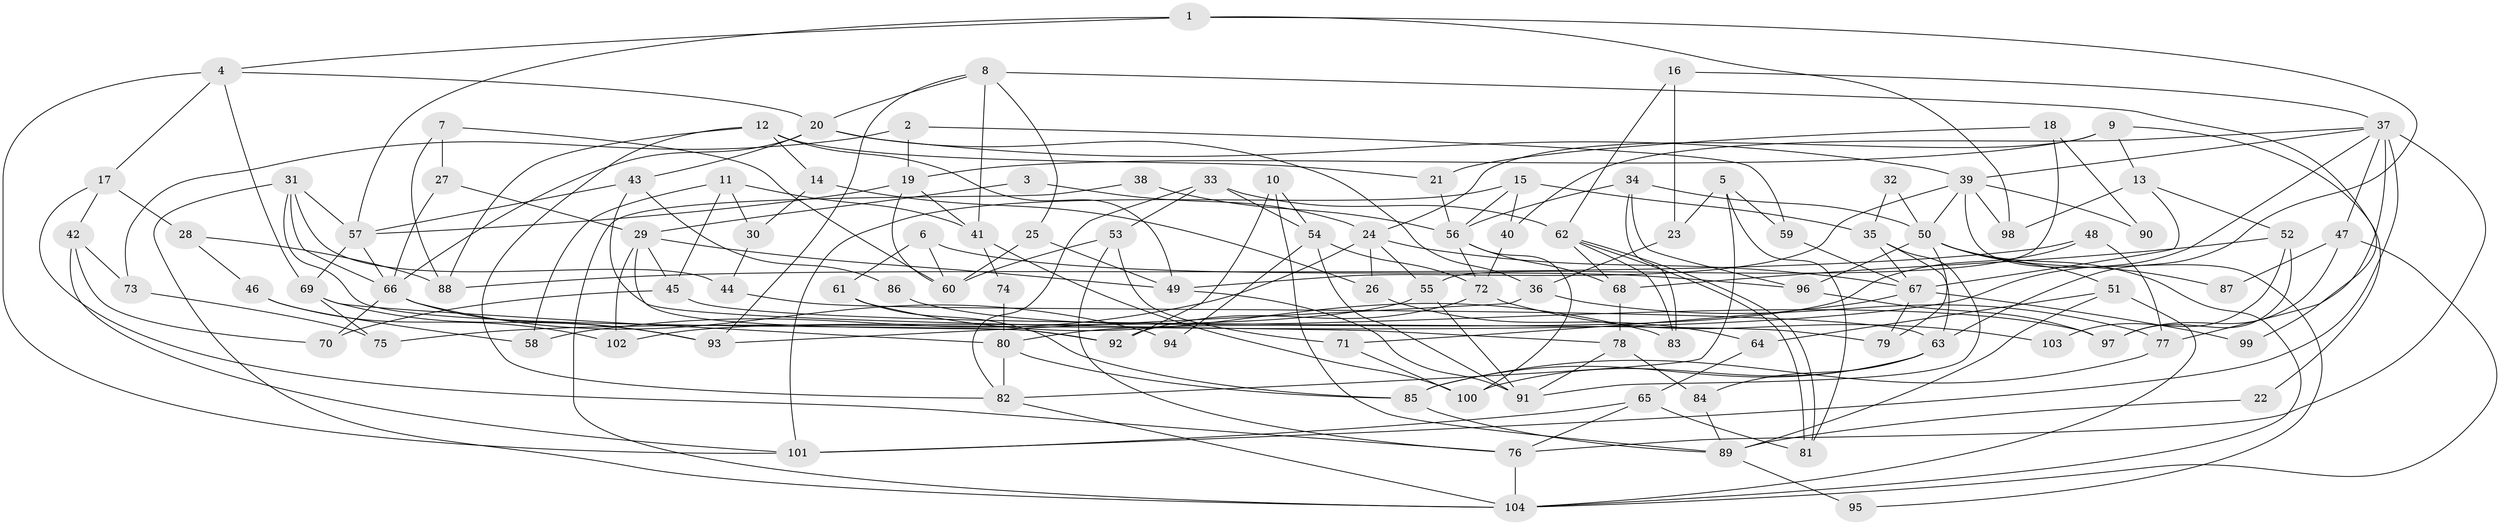 // Generated by graph-tools (version 1.1) at 2025/26/03/09/25 03:26:09]
// undirected, 104 vertices, 208 edges
graph export_dot {
graph [start="1"]
  node [color=gray90,style=filled];
  1;
  2;
  3;
  4;
  5;
  6;
  7;
  8;
  9;
  10;
  11;
  12;
  13;
  14;
  15;
  16;
  17;
  18;
  19;
  20;
  21;
  22;
  23;
  24;
  25;
  26;
  27;
  28;
  29;
  30;
  31;
  32;
  33;
  34;
  35;
  36;
  37;
  38;
  39;
  40;
  41;
  42;
  43;
  44;
  45;
  46;
  47;
  48;
  49;
  50;
  51;
  52;
  53;
  54;
  55;
  56;
  57;
  58;
  59;
  60;
  61;
  62;
  63;
  64;
  65;
  66;
  67;
  68;
  69;
  70;
  71;
  72;
  73;
  74;
  75;
  76;
  77;
  78;
  79;
  80;
  81;
  82;
  83;
  84;
  85;
  86;
  87;
  88;
  89;
  90;
  91;
  92;
  93;
  94;
  95;
  96;
  97;
  98;
  99;
  100;
  101;
  102;
  103;
  104;
  1 -- 63;
  1 -- 57;
  1 -- 4;
  1 -- 98;
  2 -- 73;
  2 -- 59;
  2 -- 19;
  3 -- 24;
  3 -- 29;
  4 -- 101;
  4 -- 17;
  4 -- 20;
  4 -- 69;
  5 -- 81;
  5 -- 82;
  5 -- 23;
  5 -- 59;
  6 -- 96;
  6 -- 60;
  6 -- 61;
  7 -- 60;
  7 -- 27;
  7 -- 88;
  8 -- 20;
  8 -- 41;
  8 -- 25;
  8 -- 93;
  8 -- 99;
  9 -- 13;
  9 -- 19;
  9 -- 22;
  9 -- 24;
  10 -- 54;
  10 -- 89;
  10 -- 92;
  11 -- 41;
  11 -- 45;
  11 -- 30;
  11 -- 58;
  12 -- 49;
  12 -- 88;
  12 -- 14;
  12 -- 21;
  12 -- 82;
  13 -- 67;
  13 -- 52;
  13 -- 98;
  14 -- 30;
  14 -- 26;
  15 -- 56;
  15 -- 40;
  15 -- 35;
  15 -- 101;
  16 -- 37;
  16 -- 23;
  16 -- 62;
  17 -- 28;
  17 -- 42;
  17 -- 76;
  18 -- 21;
  18 -- 55;
  18 -- 90;
  19 -- 57;
  19 -- 41;
  19 -- 60;
  20 -- 36;
  20 -- 39;
  20 -- 43;
  20 -- 66;
  21 -- 56;
  22 -- 89;
  23 -- 36;
  24 -- 67;
  24 -- 26;
  24 -- 55;
  24 -- 58;
  25 -- 60;
  25 -- 49;
  26 -- 64;
  27 -- 29;
  27 -- 66;
  28 -- 46;
  28 -- 88;
  29 -- 49;
  29 -- 92;
  29 -- 45;
  29 -- 102;
  30 -- 44;
  31 -- 92;
  31 -- 57;
  31 -- 44;
  31 -- 66;
  31 -- 104;
  32 -- 35;
  32 -- 50;
  33 -- 82;
  33 -- 62;
  33 -- 53;
  33 -- 54;
  34 -- 50;
  34 -- 83;
  34 -- 56;
  34 -- 96;
  35 -- 67;
  35 -- 63;
  35 -- 91;
  36 -- 93;
  36 -- 77;
  37 -- 76;
  37 -- 39;
  37 -- 40;
  37 -- 47;
  37 -- 75;
  37 -- 77;
  37 -- 101;
  38 -- 56;
  38 -- 104;
  39 -- 98;
  39 -- 49;
  39 -- 50;
  39 -- 90;
  39 -- 95;
  40 -- 72;
  41 -- 100;
  41 -- 74;
  42 -- 101;
  42 -- 70;
  42 -- 73;
  43 -- 57;
  43 -- 78;
  43 -- 86;
  44 -- 63;
  45 -- 70;
  45 -- 79;
  46 -- 58;
  46 -- 102;
  47 -- 104;
  47 -- 87;
  47 -- 97;
  48 -- 77;
  48 -- 80;
  48 -- 88;
  49 -- 91;
  50 -- 51;
  50 -- 79;
  50 -- 87;
  50 -- 96;
  50 -- 104;
  51 -- 64;
  51 -- 104;
  51 -- 89;
  52 -- 68;
  52 -- 97;
  52 -- 103;
  53 -- 76;
  53 -- 60;
  53 -- 71;
  54 -- 91;
  54 -- 72;
  54 -- 94;
  55 -- 91;
  55 -- 102;
  56 -- 68;
  56 -- 72;
  56 -- 100;
  57 -- 66;
  57 -- 69;
  59 -- 67;
  61 -- 85;
  61 -- 83;
  62 -- 81;
  62 -- 81;
  62 -- 68;
  62 -- 83;
  63 -- 84;
  63 -- 85;
  63 -- 100;
  64 -- 65;
  65 -- 101;
  65 -- 76;
  65 -- 81;
  66 -- 70;
  66 -- 93;
  66 -- 94;
  67 -- 71;
  67 -- 79;
  67 -- 99;
  68 -- 78;
  69 -- 93;
  69 -- 75;
  69 -- 80;
  71 -- 100;
  72 -- 92;
  72 -- 103;
  73 -- 75;
  74 -- 80;
  76 -- 104;
  77 -- 85;
  78 -- 91;
  78 -- 84;
  80 -- 82;
  80 -- 85;
  82 -- 104;
  84 -- 89;
  85 -- 89;
  86 -- 97;
  89 -- 95;
  96 -- 97;
}

